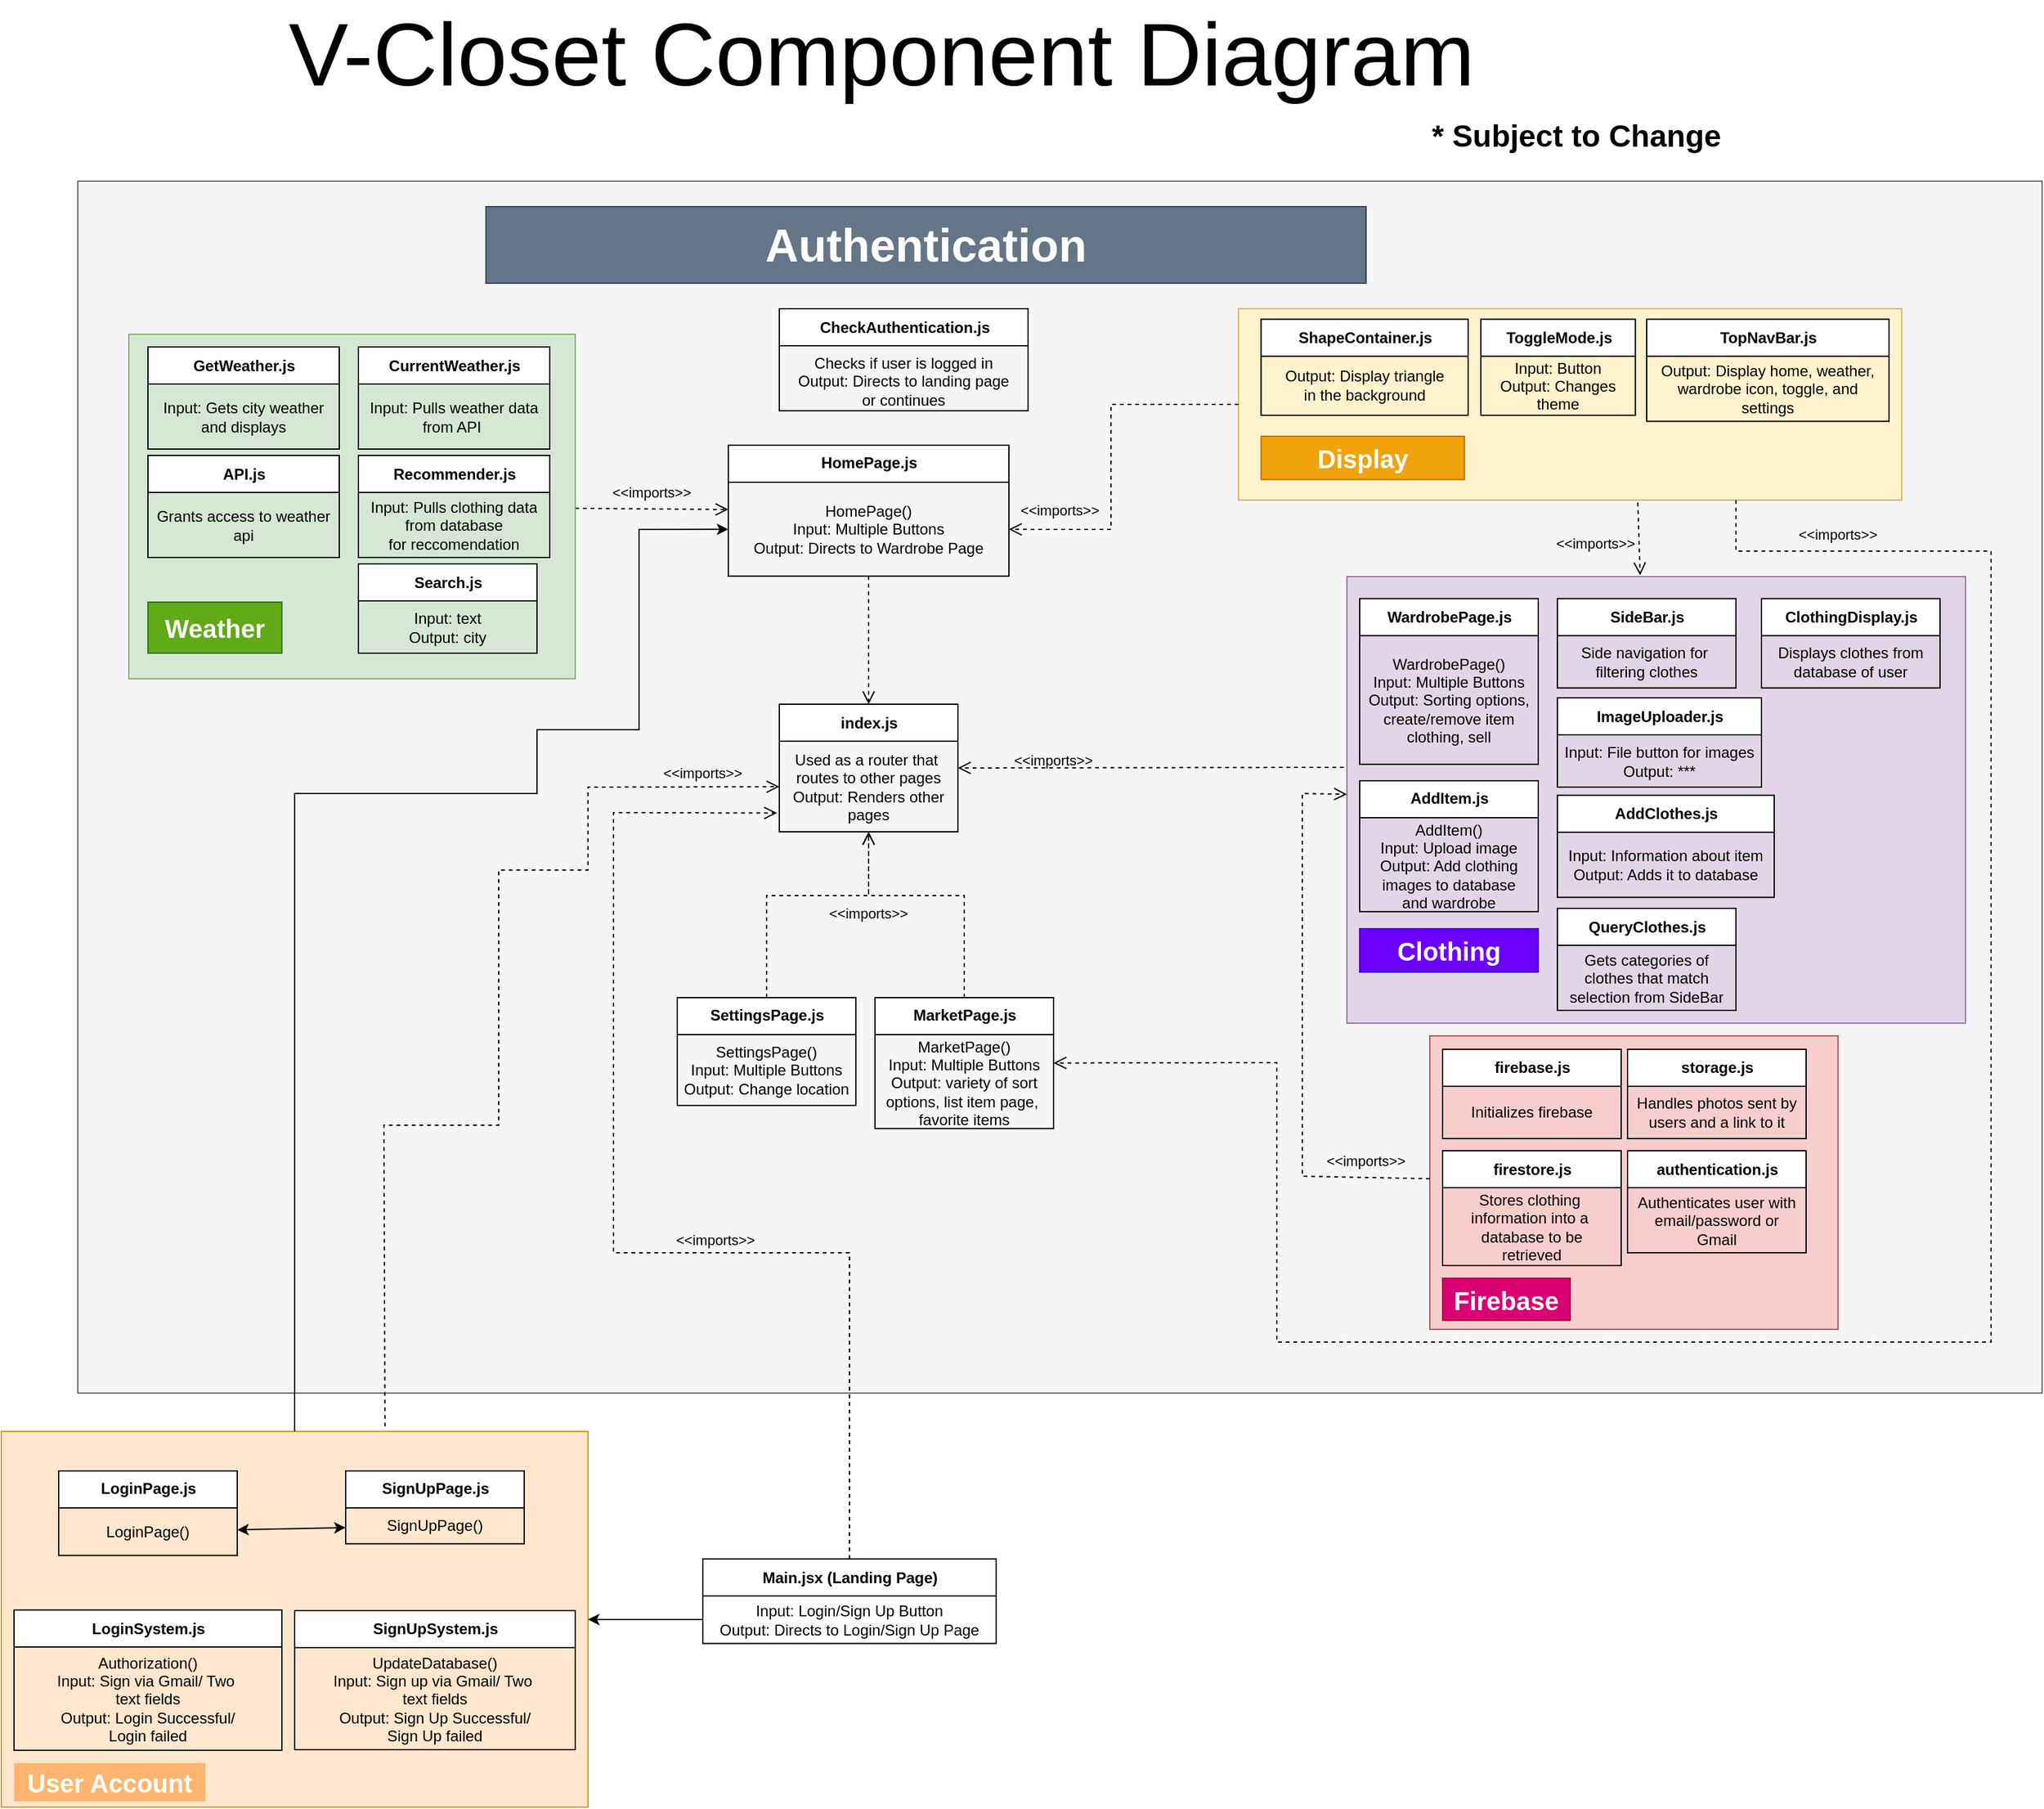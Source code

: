 <mxfile version="21.2.1" type="google">
  <diagram name="Page-1" id="_wrC_a_iJORQZT8ymXJk">
    <mxGraphModel grid="1" page="1" gridSize="10" guides="1" tooltips="1" connect="1" arrows="1" fold="1" pageScale="1" pageWidth="850" pageHeight="1100" math="0" shadow="0">
      <root>
        <mxCell id="0" />
        <mxCell id="1" parent="0" />
        <mxCell id="9htizld2aM9FPVI1E_D0-1" value="" style="rounded=0;whiteSpace=wrap;html=1;fillColor=#f5f5f5;fontColor=#333333;strokeColor=#666666;" vertex="1" parent="1">
          <mxGeometry x="-1050" y="200" width="1540" height="950" as="geometry" />
        </mxCell>
        <mxCell id="XVqRrCRn2elWdJB8cfg6-2" value="&lt;font style=&quot;font-size: 70px;&quot;&gt;V-Closet Component Diagram&amp;nbsp;&lt;/font&gt;" style="text;html=1;strokeColor=none;fillColor=none;align=center;verticalAlign=middle;whiteSpace=wrap;rounded=0;" vertex="1" parent="1">
          <mxGeometry x="-955" y="70" width="1090" height="60" as="geometry" />
        </mxCell>
        <mxCell id="1pAfN0P9j_zGzcgNA6lJ-32" value="&lt;font style=&quot;font-size: 24px;&quot;&gt;&lt;b&gt;* Subject to Change&lt;/b&gt;&lt;/font&gt;" style="text;html=1;strokeColor=none;fillColor=none;align=center;verticalAlign=middle;whiteSpace=wrap;rounded=0;" vertex="1" parent="1">
          <mxGeometry x="-20" y="150" width="290" height="30" as="geometry" />
        </mxCell>
        <mxCell id="9htizld2aM9FPVI1E_D0-18" value="" style="endArrow=open;startArrow=none;endFill=0;startFill=0;endSize=8;html=1;verticalAlign=bottom;dashed=1;labelBackgroundColor=none;rounded=0;" edge="1" parent="1" source="2goBkV14-6XYE0OlrRdc-28" target="TvselXokCRmWoL-opVPr-9">
          <mxGeometry width="160" relative="1" as="geometry">
            <mxPoint x="-395" y="724" as="sourcePoint" />
            <mxPoint x="-430" y="810" as="targetPoint" />
            <Array as="points">
              <mxPoint x="-355" y="760" />
              <mxPoint x="-430" y="760" />
            </Array>
          </mxGeometry>
        </mxCell>
        <mxCell id="9htizld2aM9FPVI1E_D0-19" value="" style="endArrow=open;startArrow=none;endFill=0;startFill=0;endSize=8;html=1;verticalAlign=bottom;dashed=1;labelBackgroundColor=none;rounded=0;" edge="1" parent="1" source="2goBkV14-6XYE0OlrRdc-25" target="TvselXokCRmWoL-opVPr-9">
          <mxGeometry width="160" relative="1" as="geometry">
            <mxPoint x="-385" y="734" as="sourcePoint" />
            <mxPoint x="-420" y="820" as="targetPoint" />
            <Array as="points">
              <mxPoint x="-510" y="760" />
              <mxPoint x="-430" y="760" />
            </Array>
          </mxGeometry>
        </mxCell>
        <mxCell id="2goBkV14-6XYE0OlrRdc-25" value="SettingsPage.js" style="swimlane;fontStyle=1;align=center;verticalAlign=middle;childLayout=stackLayout;horizontal=1;startSize=29;horizontalStack=0;resizeParent=1;resizeParentMax=0;resizeLast=0;collapsible=0;marginBottom=0;html=1;" vertex="1" parent="1">
          <mxGeometry x="-580" y="839.999" width="140" height="84.455" as="geometry" />
        </mxCell>
        <mxCell id="2goBkV14-6XYE0OlrRdc-26" value="SettingsPage()&lt;br&gt;Input: Multiple Buttons&lt;br&gt;Output: Change location" style="text;html=1;strokeColor=none;fillColor=none;align=center;verticalAlign=middle;spacingLeft=4;spacingRight=4;overflow=hidden;rotatable=0;points=[[0,0.5],[1,0.5]];portConstraint=eastwest;" vertex="1" parent="2goBkV14-6XYE0OlrRdc-25">
          <mxGeometry y="29" width="140" height="55.455" as="geometry" />
        </mxCell>
        <mxCell id="2goBkV14-6XYE0OlrRdc-28" value="MarketPage.js" style="swimlane;fontStyle=1;align=center;verticalAlign=middle;childLayout=stackLayout;horizontal=1;startSize=29;horizontalStack=0;resizeParent=1;resizeParentMax=0;resizeLast=0;collapsible=0;marginBottom=0;html=1;" vertex="1" parent="1">
          <mxGeometry x="-425" y="839.999" width="140" height="102.636" as="geometry" />
        </mxCell>
        <mxCell id="2goBkV14-6XYE0OlrRdc-29" value="MarketPage()&lt;br&gt;Input: Multiple Buttons&lt;br&gt;Output: variety of sort&lt;br&gt;options, list item page,&amp;nbsp;&lt;br&gt;favorite items" style="text;html=1;strokeColor=none;fillColor=none;align=center;verticalAlign=middle;spacingLeft=4;spacingRight=4;overflow=hidden;rotatable=0;points=[[0,0.5],[1,0.5]];portConstraint=eastwest;" vertex="1" parent="2goBkV14-6XYE0OlrRdc-28">
          <mxGeometry y="29" width="140" height="73.636" as="geometry" />
        </mxCell>
        <mxCell id="TvselXokCRmWoL-opVPr-17" value="&amp;lt;&amp;lt;imports&amp;gt;&amp;gt;" style="text;html=1;strokeColor=none;fillColor=none;align=center;verticalAlign=middle;whiteSpace=wrap;rounded=0;fontSize=11;fontColor=#000000;" vertex="1" parent="1">
          <mxGeometry x="-580" y="1015.997" width="60" height="27.273" as="geometry" />
        </mxCell>
        <mxCell id="9htizld2aM9FPVI1E_D0-23" value="" style="group" connectable="0" vertex="1" parent="1">
          <mxGeometry x="-1110" y="1180" width="460" height="294.5" as="geometry" />
        </mxCell>
        <mxCell id="1pAfN0P9j_zGzcgNA6lJ-14" value="" style="rounded=0;whiteSpace=wrap;html=1;labelBackgroundColor=#66B2FF;fillStyle=solid;fontSize=20;fillColor=#ffe6cc;strokeColor=#d79b00;" vertex="1" parent="9htizld2aM9FPVI1E_D0-23">
          <mxGeometry width="460" height="294.5" as="geometry" />
        </mxCell>
        <mxCell id="1pAfN0P9j_zGzcgNA6lJ-15" value="SignUpSystem.js" style="swimlane;fontStyle=1;align=center;verticalAlign=middle;childLayout=stackLayout;horizontal=1;startSize=29;horizontalStack=0;resizeParent=1;resizeParentMax=0;resizeLast=0;collapsible=0;marginBottom=0;html=1;" vertex="1" parent="9htizld2aM9FPVI1E_D0-23">
          <mxGeometry x="230" y="140.5" width="220" height="109" as="geometry" />
        </mxCell>
        <mxCell id="1pAfN0P9j_zGzcgNA6lJ-16" value="UpdateDatabase()&lt;br&gt;Input: Sign up via Gmail/ Two&amp;nbsp;&lt;br&gt;text fields&lt;br&gt;Output: Sign Up Successful/&lt;br&gt;Sign Up failed" style="text;html=1;strokeColor=none;fillColor=none;align=center;verticalAlign=middle;spacingLeft=4;spacingRight=4;overflow=hidden;rotatable=0;points=[[0,0.5],[1,0.5]];portConstraint=eastwest;" vertex="1" parent="1pAfN0P9j_zGzcgNA6lJ-15">
          <mxGeometry y="29" width="220" height="80" as="geometry" />
        </mxCell>
        <mxCell id="1pAfN0P9j_zGzcgNA6lJ-17" value="&lt;b&gt;User Account&lt;/b&gt;" style="text;html=1;strokeColor=none;fillColor=#FFB570;align=center;verticalAlign=middle;whiteSpace=wrap;rounded=0;fontSize=20;fontColor=#FFFFFF;container=0;" vertex="1" parent="9htizld2aM9FPVI1E_D0-23">
          <mxGeometry x="10" y="260" width="150" height="30" as="geometry" />
        </mxCell>
        <mxCell id="C-klEE37zk6jcBA14jA--60" value="LoginSystem.js" style="swimlane;fontStyle=1;align=center;verticalAlign=middle;childLayout=stackLayout;horizontal=1;startSize=29;horizontalStack=0;resizeParent=1;resizeParentMax=0;resizeLast=0;collapsible=0;marginBottom=0;html=1;" vertex="1" parent="9htizld2aM9FPVI1E_D0-23">
          <mxGeometry x="10" y="140" width="210" height="110" as="geometry" />
        </mxCell>
        <mxCell id="C-klEE37zk6jcBA14jA--61" value="Authorization()&lt;br&gt;Input: Sign via Gmail/ Two&amp;nbsp;&lt;br&gt;text fields&lt;br&gt;Output: Login Successful/&lt;br&gt;Login failed" style="text;html=1;strokeColor=none;fillColor=none;align=center;verticalAlign=middle;spacingLeft=4;spacingRight=4;overflow=hidden;rotatable=0;points=[[0,0.5],[1,0.5]];portConstraint=eastwest;" vertex="1" parent="C-klEE37zk6jcBA14jA--60">
          <mxGeometry y="29" width="210" height="81" as="geometry" />
        </mxCell>
        <mxCell id="2goBkV14-6XYE0OlrRdc-3" value="LoginPage.js" style="swimlane;fontStyle=1;align=center;verticalAlign=middle;childLayout=stackLayout;horizontal=1;startSize=29;horizontalStack=0;resizeParent=1;resizeParentMax=0;resizeLast=0;collapsible=0;marginBottom=0;html=1;" vertex="1" parent="9htizld2aM9FPVI1E_D0-23">
          <mxGeometry x="45" y="30.964" width="140" height="66.273" as="geometry" />
        </mxCell>
        <mxCell id="2goBkV14-6XYE0OlrRdc-4" value="LoginPage()&lt;br&gt;" style="text;html=1;strokeColor=none;fillColor=none;align=center;verticalAlign=middle;spacingLeft=4;spacingRight=4;overflow=hidden;rotatable=0;points=[[0,0.5],[1,0.5]];portConstraint=eastwest;" vertex="1" parent="2goBkV14-6XYE0OlrRdc-3">
          <mxGeometry y="29" width="140" height="37.273" as="geometry" />
        </mxCell>
        <mxCell id="2goBkV14-6XYE0OlrRdc-10" value="SignUpPage.js" style="swimlane;fontStyle=1;align=center;verticalAlign=middle;childLayout=stackLayout;horizontal=1;startSize=29;horizontalStack=0;resizeParent=1;resizeParentMax=0;resizeLast=0;collapsible=0;marginBottom=0;html=1;" vertex="1" parent="9htizld2aM9FPVI1E_D0-23">
          <mxGeometry x="270" y="30.959" width="140" height="57.182" as="geometry" />
        </mxCell>
        <mxCell id="2goBkV14-6XYE0OlrRdc-11" value="SignUpPage()&lt;br&gt;" style="text;html=1;strokeColor=none;fillColor=none;align=center;verticalAlign=middle;spacingLeft=4;spacingRight=4;overflow=hidden;rotatable=0;points=[[0,0.5],[1,0.5]];portConstraint=eastwest;" vertex="1" parent="2goBkV14-6XYE0OlrRdc-10">
          <mxGeometry y="29" width="140" height="28.182" as="geometry" />
        </mxCell>
        <mxCell id="9htizld2aM9FPVI1E_D0-6" value="" style="endArrow=classic;startArrow=classic;html=1;rounded=0;" edge="1" parent="9htizld2aM9FPVI1E_D0-23" source="2goBkV14-6XYE0OlrRdc-4" target="2goBkV14-6XYE0OlrRdc-11">
          <mxGeometry width="50" height="50" relative="1" as="geometry">
            <mxPoint x="455" y="-95.455" as="sourcePoint" />
            <mxPoint x="505" y="-140.909" as="targetPoint" />
          </mxGeometry>
        </mxCell>
        <mxCell id="2goBkV14-6XYE0OlrRdc-44" value="" style="endArrow=classic;html=1;rounded=0;" edge="1" parent="1" source="2goBkV14-6XYE0OlrRdc-43" target="1pAfN0P9j_zGzcgNA6lJ-14">
          <mxGeometry width="50" height="50" relative="1" as="geometry">
            <mxPoint x="-435" y="603.636" as="sourcePoint" />
            <mxPoint x="-385" y="558.182" as="targetPoint" />
            <Array as="points" />
          </mxGeometry>
        </mxCell>
        <mxCell id="9htizld2aM9FPVI1E_D0-28" value="&amp;lt;&amp;lt;imports&amp;gt;&amp;gt;" style="text;html=1;strokeColor=none;fillColor=none;align=center;verticalAlign=middle;whiteSpace=wrap;rounded=0;fontSize=11;fontColor=#000000;" vertex="1" parent="1">
          <mxGeometry x="-590" y="649.997" width="60" height="27.273" as="geometry" />
        </mxCell>
        <mxCell id="9htizld2aM9FPVI1E_D0-2" value="&lt;b&gt;&lt;font style=&quot;font-size: 36px;&quot;&gt;Authentication&lt;/font&gt;&lt;/b&gt;" style="rounded=0;whiteSpace=wrap;html=1;fillColor=#647687;fontColor=#ffffff;strokeColor=#314354;" vertex="1" parent="1">
          <mxGeometry x="-730" y="220" width="690" height="60" as="geometry" />
        </mxCell>
        <mxCell id="9htizld2aM9FPVI1E_D0-31" value="" style="group" connectable="0" vertex="1" parent="1">
          <mxGeometry x="-500" y="300" width="195" height="80" as="geometry" />
        </mxCell>
        <mxCell id="C-klEE37zk6jcBA14jA--22" value="CheckAuthentication.js" style="swimlane;fontStyle=1;align=center;verticalAlign=middle;childLayout=stackLayout;horizontal=1;startSize=29;horizontalStack=0;resizeParent=1;resizeParentMax=0;resizeLast=0;collapsible=0;marginBottom=0;html=1;container=0;" vertex="1" parent="9htizld2aM9FPVI1E_D0-31">
          <mxGeometry width="195" height="80" as="geometry" />
        </mxCell>
        <mxCell id="C-klEE37zk6jcBA14jA--23" value="Checks if user is logged in&lt;br&gt;Output: Directs to landing page&lt;br&gt;or continues" style="text;html=1;strokeColor=none;fillColor=none;align=center;verticalAlign=middle;spacingLeft=4;spacingRight=4;overflow=hidden;rotatable=0;points=[[0,0.5],[1,0.5]];portConstraint=eastwest;" vertex="1" parent="9htizld2aM9FPVI1E_D0-31">
          <mxGeometry y="33.143" width="195" height="46.857" as="geometry" />
        </mxCell>
        <mxCell id="2goBkV14-6XYE0OlrRdc-16" value="HomePage.js" style="swimlane;fontStyle=1;align=center;verticalAlign=middle;childLayout=stackLayout;horizontal=1;startSize=29;horizontalStack=0;resizeParent=1;resizeParentMax=0;resizeLast=0;collapsible=0;marginBottom=0;html=1;" vertex="1" parent="1">
          <mxGeometry x="-540" y="406.999" width="220" height="102.636" as="geometry" />
        </mxCell>
        <mxCell id="2goBkV14-6XYE0OlrRdc-17" value="HomePage()&lt;br&gt;Input: Multiple Buttons&lt;br&gt;Output: Directs to Wardrobe Page" style="text;html=1;strokeColor=none;fillColor=none;align=center;verticalAlign=middle;spacingLeft=4;spacingRight=4;overflow=hidden;rotatable=0;points=[[0,0.5],[1,0.5]];portConstraint=eastwest;" vertex="1" parent="2goBkV14-6XYE0OlrRdc-16">
          <mxGeometry y="29" width="220" height="73.636" as="geometry" />
        </mxCell>
        <mxCell id="TvselXokCRmWoL-opVPr-9" value="index.js" style="swimlane;fontStyle=1;align=center;verticalAlign=middle;childLayout=stackLayout;horizontal=1;startSize=29;horizontalStack=0;resizeParent=1;resizeParentMax=0;resizeLast=0;collapsible=0;marginBottom=0;html=1;" vertex="1" parent="1">
          <mxGeometry x="-500" y="610" width="140" height="100" as="geometry" />
        </mxCell>
        <mxCell id="TvselXokCRmWoL-opVPr-10" value="Used as a router that&amp;nbsp;&lt;br&gt;routes to other pages&lt;br&gt;Output: Renders other&lt;br&gt;pages" style="text;html=1;strokeColor=none;fillColor=none;align=center;verticalAlign=middle;spacingLeft=4;spacingRight=4;overflow=hidden;rotatable=0;points=[[0,0.5],[1,0.5]];portConstraint=eastwest;" vertex="1" parent="TvselXokCRmWoL-opVPr-9">
          <mxGeometry y="29" width="140" height="71" as="geometry" />
        </mxCell>
        <mxCell id="9htizld2aM9FPVI1E_D0-14" value="" style="endArrow=open;startArrow=none;endFill=0;startFill=0;endSize=8;html=1;verticalAlign=bottom;dashed=1;labelBackgroundColor=none;rounded=0;" edge="1" parent="1" source="2goBkV14-6XYE0OlrRdc-17" target="TvselXokCRmWoL-opVPr-9">
          <mxGeometry width="160" relative="1" as="geometry">
            <mxPoint x="-1040" y="683" as="sourcePoint" />
            <mxPoint x="-430" y="810" as="targetPoint" />
            <Array as="points" />
          </mxGeometry>
        </mxCell>
        <mxCell id="C-klEE37zk6jcBA14jA--54" value="" style="group" connectable="0" vertex="1" parent="1">
          <mxGeometry x="10" y="870" width="320" height="230" as="geometry" />
        </mxCell>
        <mxCell id="C-klEE37zk6jcBA14jA--28" value="" style="rounded=0;whiteSpace=wrap;html=1;fillColor=#f8cecc;strokeColor=#b85450;" vertex="1" parent="C-klEE37zk6jcBA14jA--54">
          <mxGeometry width="320" height="230" as="geometry" />
        </mxCell>
        <mxCell id="C-klEE37zk6jcBA14jA--29" value="&lt;font style=&quot;font-size: 20px;&quot;&gt;Firebase&lt;/font&gt;" style="rounded=0;whiteSpace=wrap;html=1;fillColor=#d80073;fontColor=#ffffff;strokeColor=#A50040;fontStyle=1" vertex="1" parent="C-klEE37zk6jcBA14jA--54">
          <mxGeometry x="10" y="190" width="100" height="33" as="geometry" />
        </mxCell>
        <mxCell id="C-klEE37zk6jcBA14jA--42" value="firebase.js" style="swimlane;fontStyle=1;align=center;verticalAlign=middle;childLayout=stackLayout;horizontal=1;startSize=29;horizontalStack=0;resizeParent=1;resizeParentMax=0;resizeLast=0;collapsible=0;marginBottom=0;html=1;" vertex="1" parent="C-klEE37zk6jcBA14jA--54">
          <mxGeometry x="10" y="10.5" width="140" height="70" as="geometry" />
        </mxCell>
        <mxCell id="C-klEE37zk6jcBA14jA--43" value="Initializes firebase" style="text;html=1;strokeColor=none;fillColor=none;align=center;verticalAlign=middle;spacingLeft=4;spacingRight=4;overflow=hidden;rotatable=0;points=[[0,0.5],[1,0.5]];portConstraint=eastwest;" vertex="1" parent="C-klEE37zk6jcBA14jA--42">
          <mxGeometry y="29" width="140" height="41" as="geometry" />
        </mxCell>
        <mxCell id="C-klEE37zk6jcBA14jA--44" value="storage.js" style="swimlane;fontStyle=1;align=center;verticalAlign=middle;childLayout=stackLayout;horizontal=1;startSize=29;horizontalStack=0;resizeParent=1;resizeParentMax=0;resizeLast=0;collapsible=0;marginBottom=0;html=1;" vertex="1" parent="C-klEE37zk6jcBA14jA--54">
          <mxGeometry x="155" y="10.5" width="140" height="70" as="geometry" />
        </mxCell>
        <mxCell id="C-klEE37zk6jcBA14jA--45" value="Handles photos sent by&lt;br&gt;users and a link to it" style="text;html=1;strokeColor=none;fillColor=none;align=center;verticalAlign=middle;spacingLeft=4;spacingRight=4;overflow=hidden;rotatable=0;points=[[0,0.5],[1,0.5]];portConstraint=eastwest;" vertex="1" parent="C-klEE37zk6jcBA14jA--44">
          <mxGeometry y="29" width="140" height="41" as="geometry" />
        </mxCell>
        <mxCell id="C-klEE37zk6jcBA14jA--46" value="firestore.js" style="swimlane;fontStyle=1;align=center;verticalAlign=middle;childLayout=stackLayout;horizontal=1;startSize=29;horizontalStack=0;resizeParent=1;resizeParentMax=0;resizeLast=0;collapsible=0;marginBottom=0;html=1;" vertex="1" parent="C-klEE37zk6jcBA14jA--54">
          <mxGeometry x="10" y="90" width="140" height="90" as="geometry" />
        </mxCell>
        <mxCell id="C-klEE37zk6jcBA14jA--47" value="Stores clothing&amp;nbsp;&lt;br&gt;information into a&amp;nbsp;&lt;br&gt;database to be&lt;br&gt;retrieved" style="text;html=1;strokeColor=none;fillColor=none;align=center;verticalAlign=middle;spacingLeft=4;spacingRight=4;overflow=hidden;rotatable=0;points=[[0,0.5],[1,0.5]];portConstraint=eastwest;" vertex="1" parent="C-klEE37zk6jcBA14jA--46">
          <mxGeometry y="29" width="140" height="61" as="geometry" />
        </mxCell>
        <mxCell id="C-klEE37zk6jcBA14jA--48" value="authentication.js" style="swimlane;fontStyle=1;align=center;verticalAlign=middle;childLayout=stackLayout;horizontal=1;startSize=29;horizontalStack=0;resizeParent=1;resizeParentMax=0;resizeLast=0;collapsible=0;marginBottom=0;html=1;" vertex="1" parent="C-klEE37zk6jcBA14jA--54">
          <mxGeometry x="155" y="90" width="140" height="80" as="geometry" />
        </mxCell>
        <mxCell id="C-klEE37zk6jcBA14jA--49" value="Authenticates user with&lt;br&gt;email/password or&lt;br&gt;Gmail" style="text;html=1;strokeColor=none;fillColor=none;align=center;verticalAlign=middle;spacingLeft=4;spacingRight=4;overflow=hidden;rotatable=0;points=[[0,0.5],[1,0.5]];portConstraint=eastwest;" vertex="1" parent="C-klEE37zk6jcBA14jA--48">
          <mxGeometry y="29" width="140" height="51" as="geometry" />
        </mxCell>
        <mxCell id="9htizld2aM9FPVI1E_D0-39" value="" style="endArrow=open;startArrow=none;endFill=0;startFill=0;endSize=8;html=1;verticalAlign=bottom;dashed=1;labelBackgroundColor=none;rounded=0;" edge="1" parent="1" source="C-klEE37zk6jcBA14jA--14" target="2goBkV14-6XYE0OlrRdc-16">
          <mxGeometry width="160" relative="1" as="geometry">
            <mxPoint x="-420" y="572" as="sourcePoint" />
            <mxPoint x="-420" y="620" as="targetPoint" />
            <Array as="points" />
          </mxGeometry>
        </mxCell>
        <mxCell id="T37lWNGdWNGDqY4g6YG0-14" value="" style="endArrow=classic;html=1;rounded=0;" edge="1" parent="1" source="1pAfN0P9j_zGzcgNA6lJ-14" target="2goBkV14-6XYE0OlrRdc-17">
          <mxGeometry width="50" height="50" relative="1" as="geometry">
            <mxPoint x="-575" y="650" as="sourcePoint" />
            <mxPoint x="-535" y="640" as="targetPoint" />
            <Array as="points">
              <mxPoint x="-880" y="830" />
              <mxPoint x="-880" y="680" />
              <mxPoint x="-690" y="680" />
              <mxPoint x="-690" y="630" />
              <mxPoint x="-610" y="630" />
              <mxPoint x="-610" y="473" />
            </Array>
          </mxGeometry>
        </mxCell>
        <mxCell id="9htizld2aM9FPVI1E_D0-24" value="" style="endArrow=open;startArrow=none;endFill=0;startFill=0;endSize=8;html=1;verticalAlign=bottom;dashed=1;labelBackgroundColor=none;rounded=0;exitX=0.654;exitY=-0.013;exitDx=0;exitDy=0;exitPerimeter=0;" edge="1" parent="1" source="1pAfN0P9j_zGzcgNA6lJ-14" target="TvselXokCRmWoL-opVPr-10">
          <mxGeometry width="160" relative="1" as="geometry">
            <mxPoint x="-415" y="704" as="sourcePoint" />
            <mxPoint x="-450" y="790" as="targetPoint" />
            <Array as="points">
              <mxPoint x="-810" y="940" />
              <mxPoint x="-720" y="940" />
              <mxPoint x="-720" y="740" />
              <mxPoint x="-650" y="740" />
              <mxPoint x="-650" y="675" />
            </Array>
          </mxGeometry>
        </mxCell>
        <mxCell id="2goBkV14-6XYE0OlrRdc-42" value="Main.jsx (Landing Page)" style="swimlane;fontStyle=1;align=center;verticalAlign=middle;childLayout=stackLayout;horizontal=1;startSize=29;horizontalStack=0;resizeParent=1;resizeParentMax=0;resizeLast=0;collapsible=0;marginBottom=0;html=1;" vertex="1" parent="1">
          <mxGeometry x="-560" y="1280.004" width="230" height="66.273" as="geometry" />
        </mxCell>
        <mxCell id="2goBkV14-6XYE0OlrRdc-43" value="Input: Login/Sign Up Button&lt;br&gt;Output: Directs to Login/Sign Up Page" style="text;html=1;strokeColor=none;fillColor=none;align=center;verticalAlign=middle;spacingLeft=4;spacingRight=4;overflow=hidden;rotatable=0;points=[[0,0.5],[1,0.5]];portConstraint=eastwest;" vertex="1" parent="2goBkV14-6XYE0OlrRdc-42">
          <mxGeometry y="29" width="230" height="37.273" as="geometry" />
        </mxCell>
        <mxCell id="9htizld2aM9FPVI1E_D0-40" value="&amp;lt;&amp;lt;imports&amp;gt;&amp;gt;" style="text;html=1;strokeColor=none;fillColor=none;align=center;verticalAlign=middle;whiteSpace=wrap;rounded=0;fontSize=11;fontColor=#000000;" vertex="1" parent="1">
          <mxGeometry x="-315" y="639.997" width="60" height="27.273" as="geometry" />
        </mxCell>
        <mxCell id="9htizld2aM9FPVI1E_D0-41" value="&amp;lt;&amp;lt;imports&amp;gt;&amp;gt;" style="text;html=1;strokeColor=none;fillColor=none;align=center;verticalAlign=middle;whiteSpace=wrap;rounded=0;fontSize=11;fontColor=#000000;" vertex="1" parent="1">
          <mxGeometry x="-630" y="429.997" width="60" height="27.273" as="geometry" />
        </mxCell>
        <mxCell id="9htizld2aM9FPVI1E_D0-42" value="" style="endArrow=open;startArrow=none;endFill=0;startFill=0;endSize=8;html=1;verticalAlign=bottom;dashed=1;labelBackgroundColor=none;rounded=0;entryX=-0.013;entryY=0.793;entryDx=0;entryDy=0;entryPerimeter=0;" edge="1" parent="1" source="2goBkV14-6XYE0OlrRdc-42" target="TvselXokCRmWoL-opVPr-10">
          <mxGeometry width="160" relative="1" as="geometry">
            <mxPoint x="-560" y="1170" as="sourcePoint" />
            <mxPoint x="-420" y="620" as="targetPoint" />
            <Array as="points">
              <mxPoint x="-445" y="1040" />
              <mxPoint x="-630" y="1040" />
              <mxPoint x="-630" y="695" />
            </Array>
          </mxGeometry>
        </mxCell>
        <mxCell id="9htizld2aM9FPVI1E_D0-43" value="" style="group" connectable="0" vertex="1" parent="1">
          <mxGeometry x="-140" y="300" width="520" height="150" as="geometry" />
        </mxCell>
        <mxCell id="C-klEE37zk6jcBA14jA--52" value="" style="rounded=0;whiteSpace=wrap;html=1;fillColor=#fff2cc;strokeColor=#d6b656;container=0;" vertex="1" parent="9htizld2aM9FPVI1E_D0-43">
          <mxGeometry width="520" height="150" as="geometry" />
        </mxCell>
        <mxCell id="C-klEE37zk6jcBA14jA--50" value="ShapeContainer.js" style="swimlane;fontStyle=1;align=center;verticalAlign=middle;childLayout=stackLayout;horizontal=1;startSize=29;horizontalStack=0;resizeParent=1;resizeParentMax=0;resizeLast=0;collapsible=0;marginBottom=0;html=1;" vertex="1" parent="9htizld2aM9FPVI1E_D0-43">
          <mxGeometry x="17.71" y="8.19" width="162.29" height="75.29" as="geometry" />
        </mxCell>
        <mxCell id="C-klEE37zk6jcBA14jA--51" value="Output: Display triangle&lt;br&gt;in the background" style="text;html=1;strokeColor=none;fillColor=none;align=center;verticalAlign=middle;spacingLeft=4;spacingRight=4;overflow=hidden;rotatable=0;points=[[0,0.5],[1,0.5]];portConstraint=eastwest;" vertex="1" parent="C-klEE37zk6jcBA14jA--50">
          <mxGeometry y="29" width="162.29" height="46.29" as="geometry" />
        </mxCell>
        <mxCell id="C-klEE37zk6jcBA14jA--55" value="ToggleMode.js" style="swimlane;fontStyle=1;align=center;verticalAlign=middle;childLayout=stackLayout;horizontal=1;startSize=29;horizontalStack=0;resizeParent=1;resizeParentMax=0;resizeLast=0;collapsible=0;marginBottom=0;html=1;" vertex="1" parent="9htizld2aM9FPVI1E_D0-43">
          <mxGeometry x="190" y="8.19" width="121.14" height="75.29" as="geometry" />
        </mxCell>
        <mxCell id="C-klEE37zk6jcBA14jA--56" value="Input: Button&lt;br&gt;Output: Changes &lt;br&gt;theme" style="text;html=1;strokeColor=none;fillColor=none;align=center;verticalAlign=middle;spacingLeft=4;spacingRight=4;overflow=hidden;rotatable=0;points=[[0,0.5],[1,0.5]];portConstraint=eastwest;" vertex="1" parent="C-klEE37zk6jcBA14jA--55">
          <mxGeometry y="29" width="121.14" height="46.29" as="geometry" />
        </mxCell>
        <mxCell id="C-klEE37zk6jcBA14jA--58" value="TopNavBar.js" style="swimlane;fontStyle=1;align=center;verticalAlign=middle;childLayout=stackLayout;horizontal=1;startSize=29;horizontalStack=0;resizeParent=1;resizeParentMax=0;resizeLast=0;collapsible=0;marginBottom=0;html=1;" vertex="1" parent="9htizld2aM9FPVI1E_D0-43">
          <mxGeometry x="320" y="8.19" width="190" height="80" as="geometry" />
        </mxCell>
        <mxCell id="C-klEE37zk6jcBA14jA--59" value="Output: Display home, weather,&lt;br&gt;wardrobe icon, toggle, and&lt;br&gt;settings" style="text;html=1;strokeColor=none;fillColor=none;align=center;verticalAlign=middle;spacingLeft=4;spacingRight=4;overflow=hidden;rotatable=0;points=[[0,0.5],[1,0.5]];portConstraint=eastwest;" vertex="1" parent="C-klEE37zk6jcBA14jA--58">
          <mxGeometry y="29" width="190" height="51" as="geometry" />
        </mxCell>
        <mxCell id="C-klEE37zk6jcBA14jA--53" value="&lt;b&gt;&lt;font style=&quot;font-size: 20px;&quot; color=&quot;#ffffff&quot;&gt;Display&lt;/font&gt;&lt;/b&gt;" style="rounded=0;whiteSpace=wrap;html=1;fillColor=#f0a30a;fontColor=#000000;strokeColor=#BD7000;" vertex="1" parent="9htizld2aM9FPVI1E_D0-43">
          <mxGeometry x="17.714" y="99.999" width="159.429" height="33.871" as="geometry" />
        </mxCell>
        <mxCell id="9htizld2aM9FPVI1E_D0-44" value="" style="endArrow=open;startArrow=none;endFill=0;startFill=0;endSize=8;html=1;verticalAlign=bottom;dashed=1;labelBackgroundColor=none;rounded=0;exitX=0;exitY=0.5;exitDx=0;exitDy=0;" edge="1" parent="1" source="C-klEE37zk6jcBA14jA--52" target="2goBkV14-6XYE0OlrRdc-17">
          <mxGeometry width="160" relative="1" as="geometry">
            <mxPoint x="-420" y="520" as="sourcePoint" />
            <mxPoint x="-420" y="620" as="targetPoint" />
            <Array as="points">
              <mxPoint x="-240" y="375" />
              <mxPoint x="-240" y="473" />
            </Array>
          </mxGeometry>
        </mxCell>
        <mxCell id="9htizld2aM9FPVI1E_D0-45" value="&amp;lt;&amp;lt;imports&amp;gt;&amp;gt;" style="text;html=1;strokeColor=none;fillColor=none;align=center;verticalAlign=middle;whiteSpace=wrap;rounded=0;fontSize=11;fontColor=#000000;" vertex="1" parent="1">
          <mxGeometry x="-310" y="444.677" width="60" height="27.273" as="geometry" />
        </mxCell>
        <mxCell id="9htizld2aM9FPVI1E_D0-46" value="" style="endArrow=open;startArrow=none;endFill=0;startFill=0;endSize=8;html=1;verticalAlign=bottom;dashed=1;labelBackgroundColor=none;rounded=0;entryX=0.474;entryY=-0.003;entryDx=0;entryDy=0;exitX=0.602;exitY=1.013;exitDx=0;exitDy=0;exitPerimeter=0;entryPerimeter=0;" edge="1" parent="1" source="C-klEE37zk6jcBA14jA--52" target="C-klEE37zk6jcBA14jA--16">
          <mxGeometry width="160" relative="1" as="geometry">
            <mxPoint x="-420" y="520" as="sourcePoint" />
            <mxPoint x="-420" y="620" as="targetPoint" />
            <Array as="points" />
          </mxGeometry>
        </mxCell>
        <mxCell id="9htizld2aM9FPVI1E_D0-47" value="&amp;lt;&amp;lt;imports&amp;gt;&amp;gt;" style="text;html=1;strokeColor=none;fillColor=none;align=center;verticalAlign=middle;whiteSpace=wrap;rounded=0;fontSize=11;fontColor=#000000;" vertex="1" parent="1">
          <mxGeometry x="110" y="469.997" width="60" height="27.273" as="geometry" />
        </mxCell>
        <mxCell id="9htizld2aM9FPVI1E_D0-48" value="" style="group" connectable="0" vertex="1" parent="1">
          <mxGeometry x="-1010" y="320" width="350" height="270" as="geometry" />
        </mxCell>
        <mxCell id="C-klEE37zk6jcBA14jA--14" value="" style="rounded=0;whiteSpace=wrap;html=1;fillColor=#d5e8d4;strokeColor=#82b366;" vertex="1" parent="9htizld2aM9FPVI1E_D0-48">
          <mxGeometry width="350" height="270" as="geometry" />
        </mxCell>
        <mxCell id="C-klEE37zk6jcBA14jA--2" value="&lt;b&gt;&lt;font style=&quot;font-size: 20px;&quot;&gt;Weather&lt;/font&gt;&lt;/b&gt;" style="rounded=0;whiteSpace=wrap;html=1;fillColor=#60a917;fontColor=#ffffff;strokeColor=#2D7600;" vertex="1" parent="9htizld2aM9FPVI1E_D0-48">
          <mxGeometry x="15" y="210" width="105" height="40" as="geometry" />
        </mxCell>
        <mxCell id="C-klEE37zk6jcBA14jA--3" value="CurrentWeather.js" style="swimlane;fontStyle=1;align=center;verticalAlign=middle;childLayout=stackLayout;horizontal=1;startSize=29;horizontalStack=0;resizeParent=1;resizeParentMax=0;resizeLast=0;collapsible=0;marginBottom=0;html=1;" vertex="1" parent="9htizld2aM9FPVI1E_D0-48">
          <mxGeometry x="180" y="10" width="150" height="80" as="geometry" />
        </mxCell>
        <mxCell id="C-klEE37zk6jcBA14jA--4" value="Input: Pulls weather data&lt;br&gt;from API&amp;nbsp;" style="text;html=1;strokeColor=none;fillColor=none;align=center;verticalAlign=middle;spacingLeft=4;spacingRight=4;overflow=hidden;rotatable=0;points=[[0,0.5],[1,0.5]];portConstraint=eastwest;" vertex="1" parent="C-klEE37zk6jcBA14jA--3">
          <mxGeometry y="29" width="150" height="51" as="geometry" />
        </mxCell>
        <mxCell id="C-klEE37zk6jcBA14jA--5" value="Recommender.js" style="swimlane;fontStyle=1;align=center;verticalAlign=middle;childLayout=stackLayout;horizontal=1;startSize=29;horizontalStack=0;resizeParent=1;resizeParentMax=0;resizeLast=0;collapsible=0;marginBottom=0;html=1;" vertex="1" parent="9htizld2aM9FPVI1E_D0-48">
          <mxGeometry x="180" y="95" width="150" height="80" as="geometry" />
        </mxCell>
        <mxCell id="C-klEE37zk6jcBA14jA--6" value="Input: Pulls clothing data&lt;br&gt;from database&lt;br&gt;for reccomendation" style="text;html=1;strokeColor=none;fillColor=none;align=center;verticalAlign=middle;spacingLeft=4;spacingRight=4;overflow=hidden;rotatable=0;points=[[0,0.5],[1,0.5]];portConstraint=eastwest;" vertex="1" parent="C-klEE37zk6jcBA14jA--5">
          <mxGeometry y="29" width="150" height="51" as="geometry" />
        </mxCell>
        <mxCell id="C-klEE37zk6jcBA14jA--10" value="GetWeather.js" style="swimlane;fontStyle=1;align=center;verticalAlign=middle;childLayout=stackLayout;horizontal=1;startSize=29;horizontalStack=0;resizeParent=1;resizeParentMax=0;resizeLast=0;collapsible=0;marginBottom=0;html=1;" vertex="1" parent="9htizld2aM9FPVI1E_D0-48">
          <mxGeometry x="15" y="10" width="150" height="80" as="geometry" />
        </mxCell>
        <mxCell id="C-klEE37zk6jcBA14jA--11" value="Input: Gets city weather&lt;br&gt;and displays" style="text;html=1;strokeColor=none;fillColor=none;align=center;verticalAlign=middle;spacingLeft=4;spacingRight=4;overflow=hidden;rotatable=0;points=[[0,0.5],[1,0.5]];portConstraint=eastwest;" vertex="1" parent="C-klEE37zk6jcBA14jA--10">
          <mxGeometry y="29" width="150" height="51" as="geometry" />
        </mxCell>
        <mxCell id="C-klEE37zk6jcBA14jA--12" value="API.js" style="swimlane;fontStyle=1;align=center;verticalAlign=middle;childLayout=stackLayout;horizontal=1;startSize=29;horizontalStack=0;resizeParent=1;resizeParentMax=0;resizeLast=0;collapsible=0;marginBottom=0;html=1;" vertex="1" parent="9htizld2aM9FPVI1E_D0-48">
          <mxGeometry x="15" y="95" width="150" height="80" as="geometry" />
        </mxCell>
        <mxCell id="C-klEE37zk6jcBA14jA--13" value="Grants access to weather&lt;br&gt;api" style="text;html=1;strokeColor=none;fillColor=none;align=center;verticalAlign=middle;spacingLeft=4;spacingRight=4;overflow=hidden;rotatable=0;points=[[0,0.5],[1,0.5]];portConstraint=eastwest;" vertex="1" parent="C-klEE37zk6jcBA14jA--12">
          <mxGeometry y="29" width="150" height="51" as="geometry" />
        </mxCell>
        <mxCell id="C-klEE37zk6jcBA14jA--26" value="Search.js" style="swimlane;fontStyle=1;align=center;verticalAlign=middle;childLayout=stackLayout;horizontal=1;startSize=29;horizontalStack=0;resizeParent=1;resizeParentMax=0;resizeLast=0;collapsible=0;marginBottom=0;html=1;" vertex="1" parent="9htizld2aM9FPVI1E_D0-48">
          <mxGeometry x="180" y="180" width="140" height="70" as="geometry" />
        </mxCell>
        <mxCell id="C-klEE37zk6jcBA14jA--27" value="Input: text&lt;br&gt;Output: city" style="text;html=1;strokeColor=none;fillColor=none;align=center;verticalAlign=middle;spacingLeft=4;spacingRight=4;overflow=hidden;rotatable=0;points=[[0,0.5],[1,0.5]];portConstraint=eastwest;" vertex="1" parent="C-klEE37zk6jcBA14jA--26">
          <mxGeometry y="29" width="140" height="41" as="geometry" />
        </mxCell>
        <mxCell id="9htizld2aM9FPVI1E_D0-49" value="" style="endArrow=open;startArrow=none;endFill=0;startFill=0;endSize=8;html=1;verticalAlign=bottom;dashed=1;labelBackgroundColor=none;rounded=0;entryX=1;entryY=0.5;entryDx=0;entryDy=0;exitX=-0.005;exitY=0.427;exitDx=0;exitDy=0;exitPerimeter=0;" edge="1" parent="1" source="C-klEE37zk6jcBA14jA--16" target="TvselXokCRmWoL-opVPr-9">
          <mxGeometry width="160" relative="1" as="geometry">
            <mxPoint x="-420" y="520" as="sourcePoint" />
            <mxPoint x="-420" y="620" as="targetPoint" />
            <Array as="points" />
          </mxGeometry>
        </mxCell>
        <mxCell id="9htizld2aM9FPVI1E_D0-50" value="" style="endArrow=open;startArrow=none;endFill=0;startFill=0;endSize=8;html=1;verticalAlign=bottom;dashed=1;labelBackgroundColor=none;rounded=0;exitX=0.75;exitY=1;exitDx=0;exitDy=0;" edge="1" parent="1" source="C-klEE37zk6jcBA14jA--52" target="2goBkV14-6XYE0OlrRdc-28">
          <mxGeometry width="160" relative="1" as="geometry">
            <mxPoint x="130" y="460" as="sourcePoint" />
            <mxPoint x="130" y="520" as="targetPoint" />
            <Array as="points">
              <mxPoint x="250" y="490" />
              <mxPoint x="450" y="490" />
              <mxPoint x="450" y="1110" />
              <mxPoint x="-110" y="1110" />
              <mxPoint x="-110" y="891" />
            </Array>
          </mxGeometry>
        </mxCell>
        <mxCell id="7ApAETXhuZTmfnw74rjv-6" value="" style="group" connectable="0" vertex="1" parent="1">
          <mxGeometry x="-55" y="510" width="485" height="350" as="geometry" />
        </mxCell>
        <mxCell id="C-klEE37zk6jcBA14jA--16" value="" style="rounded=0;whiteSpace=wrap;html=1;fillColor=#e1d5e7;strokeColor=#9673a6;movable=1;resizable=1;rotatable=1;deletable=1;editable=1;locked=0;connectable=1;container=0;" vertex="1" parent="7ApAETXhuZTmfnw74rjv-6">
          <mxGeometry width="485" height="350" as="geometry" />
        </mxCell>
        <mxCell id="C-klEE37zk6jcBA14jA--17" value="&lt;font style=&quot;font-size: 20px;&quot;&gt;Clothing&lt;/font&gt;" style="rounded=0;whiteSpace=wrap;html=1;fillColor=#6a00ff;fontColor=#ffffff;strokeColor=#3700CC;fontStyle=1;movable=1;resizable=1;rotatable=1;deletable=1;editable=1;locked=0;connectable=1;" vertex="1" parent="7ApAETXhuZTmfnw74rjv-6">
          <mxGeometry x="10" y="276" width="140" height="34" as="geometry" />
        </mxCell>
        <mxCell id="C-klEE37zk6jcBA14jA--18" value="ImageUploader.js" style="swimlane;fontStyle=1;align=center;verticalAlign=middle;childLayout=stackLayout;horizontal=1;startSize=29;horizontalStack=0;resizeParent=1;resizeParentMax=0;resizeLast=0;collapsible=0;marginBottom=0;html=1;movable=1;resizable=1;rotatable=1;deletable=1;editable=1;locked=0;connectable=1;" vertex="1" parent="7ApAETXhuZTmfnw74rjv-6">
          <mxGeometry x="165" y="95" width="160" height="70" as="geometry" />
        </mxCell>
        <mxCell id="C-klEE37zk6jcBA14jA--19" value="Input: File button for images&lt;br&gt;Output: ***" style="text;html=1;strokeColor=none;fillColor=none;align=center;verticalAlign=middle;spacingLeft=4;spacingRight=4;overflow=hidden;rotatable=0;points=[[0,0.5],[1,0.5]];portConstraint=eastwest;" vertex="1" parent="C-klEE37zk6jcBA14jA--18">
          <mxGeometry y="29" width="160" height="41" as="geometry" />
        </mxCell>
        <mxCell id="C-klEE37zk6jcBA14jA--20" value="AddClothes.js" style="swimlane;fontStyle=1;align=center;verticalAlign=middle;childLayout=stackLayout;horizontal=1;startSize=29;horizontalStack=0;resizeParent=1;resizeParentMax=0;resizeLast=0;collapsible=0;marginBottom=0;html=1;" vertex="1" parent="7ApAETXhuZTmfnw74rjv-6">
          <mxGeometry x="165" y="171.32" width="170" height="80" as="geometry" />
        </mxCell>
        <mxCell id="C-klEE37zk6jcBA14jA--21" value="Input: Information about item&lt;br&gt;Output: Adds it to database" style="text;html=1;strokeColor=none;fillColor=none;align=center;verticalAlign=middle;spacingLeft=4;spacingRight=4;overflow=hidden;rotatable=0;points=[[0,0.5],[1,0.5]];portConstraint=eastwest;movable=0;resizable=0;deletable=0;editable=0;locked=1;connectable=0;" vertex="1" parent="C-klEE37zk6jcBA14jA--20">
          <mxGeometry y="29" width="170" height="51" as="geometry" />
        </mxCell>
        <mxCell id="0RIyGoVEcTjfW1IWNwzF-3" value="AddItem.js" style="swimlane;fontStyle=1;align=center;verticalAlign=middle;childLayout=stackLayout;horizontal=1;startSize=29;horizontalStack=0;resizeParent=1;resizeParentMax=0;resizeLast=0;collapsible=0;marginBottom=0;html=1;" vertex="1" parent="7ApAETXhuZTmfnw74rjv-6">
          <mxGeometry x="10" y="159.999" width="140" height="102.636" as="geometry" />
        </mxCell>
        <mxCell id="0RIyGoVEcTjfW1IWNwzF-4" value="AddItem()&lt;br&gt;Input: Upload image&lt;br&gt;Output: Add clothing&lt;br&gt;images to database&lt;br&gt;and wardrobe" style="text;html=1;strokeColor=none;fillColor=none;align=center;verticalAlign=middle;spacingLeft=4;spacingRight=4;overflow=hidden;rotatable=0;points=[[0,0.5],[1,0.5]];portConstraint=eastwest;" vertex="1" parent="0RIyGoVEcTjfW1IWNwzF-3">
          <mxGeometry y="29" width="140" height="73.636" as="geometry" />
        </mxCell>
        <mxCell id="2goBkV14-6XYE0OlrRdc-19" value="WardrobePage.js" style="swimlane;fontStyle=1;align=center;verticalAlign=middle;childLayout=stackLayout;horizontal=1;startSize=29;horizontalStack=0;resizeParent=1;resizeParentMax=0;resizeLast=0;collapsible=0;marginBottom=0;html=1;" vertex="1" parent="7ApAETXhuZTmfnw74rjv-6">
          <mxGeometry x="10" y="17.269" width="140" height="129.909" as="geometry" />
        </mxCell>
        <mxCell id="2goBkV14-6XYE0OlrRdc-20" value="WardrobePage()&lt;br&gt;Input: Multiple Buttons&lt;br&gt;Output: Sorting options,&lt;br&gt;create/remove item &lt;br&gt;clothing, sell" style="text;html=1;strokeColor=none;fillColor=none;align=center;verticalAlign=middle;spacingLeft=4;spacingRight=4;overflow=hidden;rotatable=0;points=[[0,0.5],[1,0.5]];portConstraint=eastwest;" vertex="1" parent="2goBkV14-6XYE0OlrRdc-19">
          <mxGeometry y="29" width="140" height="100.909" as="geometry" />
        </mxCell>
        <mxCell id="C-klEE37zk6jcBA14jA--24" value="SideBar.js" style="swimlane;fontStyle=1;align=center;verticalAlign=middle;childLayout=stackLayout;horizontal=1;startSize=29;horizontalStack=0;resizeParent=1;resizeParentMax=0;resizeLast=0;collapsible=0;marginBottom=0;html=1;" vertex="1" parent="7ApAETXhuZTmfnw74rjv-6">
          <mxGeometry x="165" y="17.27" width="140" height="70" as="geometry" />
        </mxCell>
        <mxCell id="C-klEE37zk6jcBA14jA--25" value="Side navigation for&amp;nbsp;&lt;br&gt;filtering clothes" style="text;html=1;strokeColor=none;fillColor=none;align=center;verticalAlign=middle;spacingLeft=4;spacingRight=4;overflow=hidden;rotatable=0;points=[[0,0.5],[1,0.5]];portConstraint=eastwest;" vertex="1" parent="C-klEE37zk6jcBA14jA--24">
          <mxGeometry y="29" width="140" height="41" as="geometry" />
        </mxCell>
        <mxCell id="7ApAETXhuZTmfnw74rjv-1" value="QueryClothes.js" style="swimlane;fontStyle=1;align=center;verticalAlign=middle;childLayout=stackLayout;horizontal=1;startSize=29;horizontalStack=0;resizeParent=1;resizeParentMax=0;resizeLast=0;collapsible=0;marginBottom=0;html=1;" vertex="1" parent="7ApAETXhuZTmfnw74rjv-6">
          <mxGeometry x="165" y="260" width="140" height="80" as="geometry" />
        </mxCell>
        <mxCell id="7ApAETXhuZTmfnw74rjv-2" value="Gets categories of&lt;br&gt;clothes that match&lt;br&gt;selection from SideBar" style="text;html=1;strokeColor=none;fillColor=none;align=center;verticalAlign=middle;spacingLeft=4;spacingRight=4;overflow=hidden;rotatable=0;points=[[0,0.5],[1,0.5]];portConstraint=eastwest;" vertex="1" parent="7ApAETXhuZTmfnw74rjv-1">
          <mxGeometry y="29" width="140" height="51" as="geometry" />
        </mxCell>
        <mxCell id="7ApAETXhuZTmfnw74rjv-4" value="ClothingDisplay.js" style="swimlane;fontStyle=1;align=center;verticalAlign=middle;childLayout=stackLayout;horizontal=1;startSize=29;horizontalStack=0;resizeParent=1;resizeParentMax=0;resizeLast=0;collapsible=0;marginBottom=0;html=1;" vertex="1" parent="7ApAETXhuZTmfnw74rjv-6">
          <mxGeometry x="325" y="17.27" width="140" height="70" as="geometry" />
        </mxCell>
        <mxCell id="7ApAETXhuZTmfnw74rjv-5" value="Displays clothes from&lt;br&gt;database of user" style="text;html=1;strokeColor=none;fillColor=none;align=center;verticalAlign=middle;spacingLeft=4;spacingRight=4;overflow=hidden;rotatable=0;points=[[0,0.5],[1,0.5]];portConstraint=eastwest;" vertex="1" parent="7ApAETXhuZTmfnw74rjv-4">
          <mxGeometry y="29" width="140" height="41" as="geometry" />
        </mxCell>
        <mxCell id="7ApAETXhuZTmfnw74rjv-7" value="&amp;lt;&amp;lt;imports&amp;gt;&amp;gt;" style="text;html=1;strokeColor=none;fillColor=none;align=center;verticalAlign=middle;whiteSpace=wrap;rounded=0;fontSize=11;fontColor=#000000;" vertex="1" parent="1">
          <mxGeometry x="-460" y="759.997" width="60" height="27.273" as="geometry" />
        </mxCell>
        <mxCell id="7ApAETXhuZTmfnw74rjv-8" value="&amp;lt;&amp;lt;imports&amp;gt;&amp;gt;" style="text;html=1;strokeColor=none;fillColor=none;align=center;verticalAlign=middle;whiteSpace=wrap;rounded=0;fontSize=11;fontColor=#000000;" vertex="1" parent="1">
          <mxGeometry x="300" y="462.997" width="60" height="27.273" as="geometry" />
        </mxCell>
        <mxCell id="7ApAETXhuZTmfnw74rjv-9" value="" style="endArrow=open;startArrow=none;endFill=0;startFill=0;endSize=8;html=1;verticalAlign=bottom;dashed=1;labelBackgroundColor=none;rounded=0;" edge="1" parent="1" source="C-klEE37zk6jcBA14jA--28" target="C-klEE37zk6jcBA14jA--16">
          <mxGeometry width="160" relative="1" as="geometry">
            <mxPoint x="-345" y="850" as="sourcePoint" />
            <mxPoint x="-420" y="720" as="targetPoint" />
            <Array as="points">
              <mxPoint x="-90" y="980" />
              <mxPoint x="-90" y="680" />
            </Array>
          </mxGeometry>
        </mxCell>
        <mxCell id="7ApAETXhuZTmfnw74rjv-10" value="&amp;lt;&amp;lt;imports&amp;gt;&amp;gt;" style="text;html=1;strokeColor=none;fillColor=none;align=center;verticalAlign=middle;whiteSpace=wrap;rounded=0;fontSize=11;fontColor=#000000;" vertex="1" parent="1">
          <mxGeometry x="-70" y="953.997" width="60" height="27.273" as="geometry" />
        </mxCell>
      </root>
    </mxGraphModel>
  </diagram>
</mxfile>
